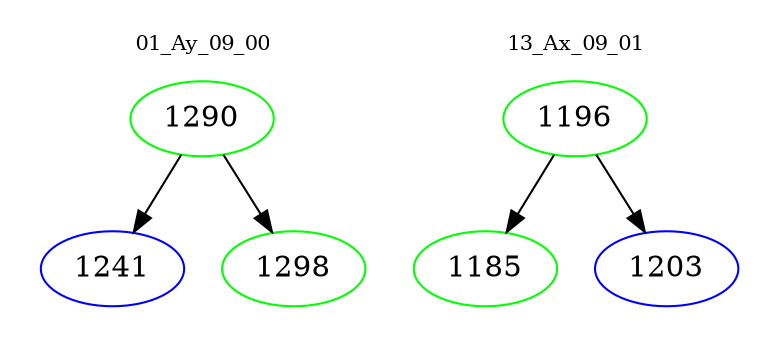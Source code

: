 digraph{
subgraph cluster_0 {
color = white
label = "01_Ay_09_00";
fontsize=10;
T0_1290 [label="1290", color="green"]
T0_1290 -> T0_1241 [color="black"]
T0_1241 [label="1241", color="blue"]
T0_1290 -> T0_1298 [color="black"]
T0_1298 [label="1298", color="green"]
}
subgraph cluster_1 {
color = white
label = "13_Ax_09_01";
fontsize=10;
T1_1196 [label="1196", color="green"]
T1_1196 -> T1_1185 [color="black"]
T1_1185 [label="1185", color="green"]
T1_1196 -> T1_1203 [color="black"]
T1_1203 [label="1203", color="blue"]
}
}

